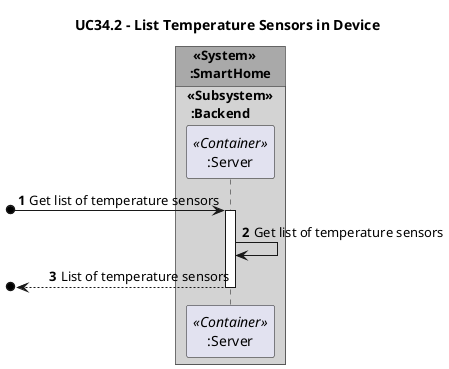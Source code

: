 @startuml

title UC34.2 - List Temperature Sensors in Device
autonumber

!pragma teoz true
box " <<System>>\n:SmartHome" #DarkGrey
box "<<Subsystem>>\n :Backend" #LightGrey
  participant ":Server" as server <<Container>>
end box

[o-> server: Get list of temperature sensors
activate server
server -> server: Get list of temperature sensors
[o<-- server: List of temperature sensors
deactivate server

@enduml